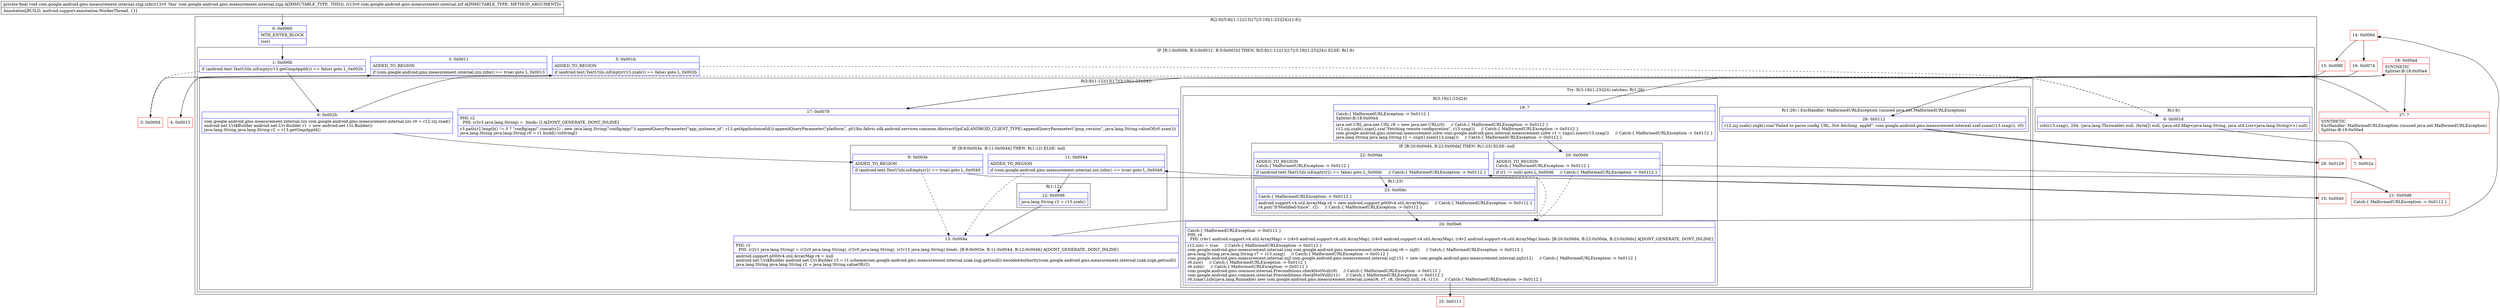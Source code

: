 digraph "CFG forcom.google.android.gms.measurement.internal.zzjg.zzb(Lcom\/google\/android\/gms\/measurement\/internal\/zzf;)V" {
subgraph cluster_Region_302778389 {
label = "R(2:0|(5:8|(1:12)|13|17|(3:19|(1:23)|24))(1:6))";
node [shape=record,color=blue];
Node_0 [shape=record,label="{0\:\ 0x0000|MTH_ENTER_BLOCK\l|zzo()\l}"];
subgraph cluster_IfRegion_1679580848 {
label = "IF [B:1:0x000b, B:3:0x0011, B:5:0x001b] THEN: R(5:8|(1:12)|13|17|(3:19|(1:23)|24)) ELSE: R(1:6)";
node [shape=record,color=blue];
Node_1 [shape=record,label="{1\:\ 0x000b|if (android.text.TextUtils.isEmpty(r13.getGmpAppId()) == false) goto L_0x002b\l}"];
Node_3 [shape=record,label="{3\:\ 0x0011|ADDED_TO_REGION\l|if (com.google.android.gms.measurement.internal.zzs.zzbx() == true) goto L_0x0013\l}"];
Node_5 [shape=record,label="{5\:\ 0x001b|ADDED_TO_REGION\l|if (android.text.TextUtils.isEmpty(r13.zzah()) == false) goto L_0x002b\l}"];
subgraph cluster_Region_978404148 {
label = "R(5:8|(1:12)|13|17|(3:19|(1:23)|24))";
node [shape=record,color=blue];
Node_8 [shape=record,label="{8\:\ 0x002b|com.google.android.gms.measurement.internal.zzs com.google.android.gms.measurement.internal.zzs r0 = r12.zzj.zzad()\landroid.net.Uri$Builder android.net.Uri.Builder r1 = new android.net.Uri.Builder()\ljava.lang.String java.lang.String r2 = r13.getGmpAppId()\l}"];
subgraph cluster_IfRegion_1057694017 {
label = "IF [B:9:0x003e, B:11:0x0044] THEN: R(1:12) ELSE: null";
node [shape=record,color=blue];
Node_9 [shape=record,label="{9\:\ 0x003e|ADDED_TO_REGION\l|if (android.text.TextUtils.isEmpty(r2) == true) goto L_0x0040\l}"];
Node_11 [shape=record,label="{11\:\ 0x0044|ADDED_TO_REGION\l|if (com.google.android.gms.measurement.internal.zzs.zzbx() == true) goto L_0x0046\l}"];
subgraph cluster_Region_849441860 {
label = "R(1:12)";
node [shape=record,color=blue];
Node_12 [shape=record,label="{12\:\ 0x0046|java.lang.String r2 = r13.zzah()\l}"];
}
}
Node_13 [shape=record,label="{13\:\ 0x004a|PHI: r2 \l  PHI: (r2v1 java.lang.String) = (r2v0 java.lang.String), (r2v0 java.lang.String), (r2v15 java.lang.String) binds: [B:9:0x003e, B:11:0x0044, B:12:0x0046] A[DONT_GENERATE, DONT_INLINE]\l|android.support.p000v4.util.ArrayMap r4 = null\landroid.net.Uri$Builder android.net.Uri.Builder r3 = r1.scheme(com.google.android.gms.measurement.internal.zzak.zzgj.get(null)).encodedAuthority(com.google.android.gms.measurement.internal.zzak.zzgk.get(null))\ljava.lang.String java.lang.String r2 = java.lang.String.valueOf(r2)\l}"];
Node_17 [shape=record,label="{17\:\ 0x0079|PHI: r2 \l  PHI: (r2v3 java.lang.String) =  binds: [] A[DONT_GENERATE, DONT_INLINE]\l|r3.path(r2.length() != 0 ? \"config\/app\/\".concat(r2) : new java.lang.String(\"config\/app\/\")).appendQueryParameter(\"app_instance_id\", r13.getAppInstanceId()).appendQueryParameter(\"platform\", p018io.fabric.sdk.android.services.common.AbstractSpiCall.ANDROID_CLIENT_TYPE).appendQueryParameter(\"gmp_version\", java.lang.String.valueOf(r0.zzao()))\ljava.lang.String java.lang.String r0 = r1.build().toString()\l}"];
subgraph cluster_TryCatchRegion_965821100 {
label = "Try: R(3:19|(1:23)|24) catches: R(1:26)";
node [shape=record,color=blue];
subgraph cluster_Region_352750195 {
label = "R(3:19|(1:23)|24)";
node [shape=record,color=blue];
Node_19 [shape=record,label="{19\:\ ?|Catch:\{ MalformedURLException \-\> 0x0112 \}\lSplitter:B:18:0x00a4\l|java.net.URL java.net.URL r8 = new java.net.URL(r0)     \/\/ Catch:\{ MalformedURLException \-\> 0x0112 \}\lr12.zzj.zzab().zzgs().zza(\"Fetching remote configuration\", r13.zzag())     \/\/ Catch:\{ MalformedURLException \-\> 0x0112 \}\lcom.google.android.gms.internal.measurement.zzbw com.google.android.gms.internal.measurement.zzbw r1 = zzgz().zzaw(r13.zzag())     \/\/ Catch:\{ MalformedURLException \-\> 0x0112 \}\ljava.lang.String java.lang.String r2 = zzgz().zzax(r13.zzag())     \/\/ Catch:\{ MalformedURLException \-\> 0x0112 \}\l}"];
subgraph cluster_IfRegion_1247535676 {
label = "IF [B:20:0x00d4, B:22:0x00da] THEN: R(1:23) ELSE: null";
node [shape=record,color=blue];
Node_20 [shape=record,label="{20\:\ 0x00d4|ADDED_TO_REGION\lCatch:\{ MalformedURLException \-\> 0x0112 \}\l|if (r1 != null) goto L_0x00d6     \/\/ Catch:\{ MalformedURLException \-\> 0x0112 \}\l}"];
Node_22 [shape=record,label="{22\:\ 0x00da|ADDED_TO_REGION\lCatch:\{ MalformedURLException \-\> 0x0112 \}\l|if (android.text.TextUtils.isEmpty(r2) == false) goto L_0x00dc     \/\/ Catch:\{ MalformedURLException \-\> 0x0112 \}\l}"];
subgraph cluster_Region_629028107 {
label = "R(1:23)";
node [shape=record,color=blue];
Node_23 [shape=record,label="{23\:\ 0x00dc|Catch:\{ MalformedURLException \-\> 0x0112 \}\l|android.support.v4.util.ArrayMap r4 = new android.support.p000v4.util.ArrayMap()     \/\/ Catch:\{ MalformedURLException \-\> 0x0112 \}\lr4.put(\"If\-Modified\-Since\", r2)     \/\/ Catch:\{ MalformedURLException \-\> 0x0112 \}\l}"];
}
}
Node_24 [shape=record,label="{24\:\ 0x00e6|Catch:\{ MalformedURLException \-\> 0x0112 \}\lPHI: r4 \l  PHI: (r4v1 android.support.v4.util.ArrayMap) = (r4v0 android.support.v4.util.ArrayMap), (r4v0 android.support.v4.util.ArrayMap), (r4v2 android.support.v4.util.ArrayMap) binds: [B:20:0x00d4, B:22:0x00da, B:23:0x00dc] A[DONT_GENERATE, DONT_INLINE]\l|r12.zztc = true     \/\/ Catch:\{ MalformedURLException \-\> 0x0112 \}\lcom.google.android.gms.measurement.internal.zzej com.google.android.gms.measurement.internal.zzej r6 = zzjf()     \/\/ Catch:\{ MalformedURLException \-\> 0x0112 \}\ljava.lang.String java.lang.String r7 = r13.zzag()     \/\/ Catch:\{ MalformedURLException \-\> 0x0112 \}\lcom.google.android.gms.measurement.internal.zzjl com.google.android.gms.measurement.internal.zzjl r11 = new com.google.android.gms.measurement.internal.zzjl(r12)     \/\/ Catch:\{ MalformedURLException \-\> 0x0112 \}\lr6.zzo()     \/\/ Catch:\{ MalformedURLException \-\> 0x0112 \}\lr6.zzbi()     \/\/ Catch:\{ MalformedURLException \-\> 0x0112 \}\lcom.google.android.gms.common.internal.Preconditions.checkNotNull(r8)     \/\/ Catch:\{ MalformedURLException \-\> 0x0112 \}\lcom.google.android.gms.common.internal.Preconditions.checkNotNull(r11)     \/\/ Catch:\{ MalformedURLException \-\> 0x0112 \}\lr6.zzaa().zzb((java.lang.Runnable) new com.google.android.gms.measurement.internal.zzen(r6, r7, r8, (byte[]) null, r4, r11))     \/\/ Catch:\{ MalformedURLException \-\> 0x0112 \}\l}"];
}
subgraph cluster_Region_750571459 {
label = "R(1:26) | ExcHandler: MalformedURLException (unused java.net.MalformedURLException)\l";
node [shape=record,color=blue];
Node_26 [shape=record,label="{26\:\ 0x0112|r12.zzj.zzab().zzgk().zza(\"Failed to parse config URL. Not fetching. appId\", com.google.android.gms.measurement.internal.zzef.zzam(r13.zzag()), r0)\l}"];
}
}
}
subgraph cluster_Region_1953316465 {
label = "R(1:6)";
node [shape=record,color=blue];
Node_6 [shape=record,label="{6\:\ 0x001d|zzb(r13.zzag(), 204, (java.lang.Throwable) null, (byte[]) null, (java.util.Map\<java.lang.String, java.util.List\<java.lang.String\>\>) null)\l}"];
}
}
}
subgraph cluster_Region_750571459 {
label = "R(1:26) | ExcHandler: MalformedURLException (unused java.net.MalformedURLException)\l";
node [shape=record,color=blue];
Node_26 [shape=record,label="{26\:\ 0x0112|r12.zzj.zzab().zzgk().zza(\"Failed to parse config URL. Not fetching. appId\", com.google.android.gms.measurement.internal.zzef.zzam(r13.zzag()), r0)\l}"];
}
Node_2 [shape=record,color=red,label="{2\:\ 0x000d}"];
Node_4 [shape=record,color=red,label="{4\:\ 0x0013}"];
Node_7 [shape=record,color=red,label="{7\:\ 0x002a}"];
Node_10 [shape=record,color=red,label="{10\:\ 0x0040}"];
Node_14 [shape=record,color=red,label="{14\:\ 0x006d}"];
Node_15 [shape=record,color=red,label="{15\:\ 0x006f}"];
Node_16 [shape=record,color=red,label="{16\:\ 0x0074}"];
Node_18 [shape=record,color=red,label="{18\:\ 0x00a4|SYNTHETIC\lSplitter:B:18:0x00a4\l}"];
Node_21 [shape=record,color=red,label="{21\:\ 0x00d6|Catch:\{ MalformedURLException \-\> 0x0112 \}\l}"];
Node_25 [shape=record,color=red,label="{25\:\ 0x0111}"];
Node_27 [shape=record,color=red,label="{27\:\ ?|SYNTHETIC\lExcHandler: MalformedURLException (unused java.net.MalformedURLException)\lSplitter:B:18:0x00a4\l}"];
Node_28 [shape=record,color=red,label="{28\:\ 0x0129}"];
MethodNode[shape=record,label="{private final void com.google.android.gms.measurement.internal.zzjg.zzb((r12v0 'this' com.google.android.gms.measurement.internal.zzjg A[IMMUTABLE_TYPE, THIS]), (r13v0 com.google.android.gms.measurement.internal.zzf A[IMMUTABLE_TYPE, METHOD_ARGUMENT]))  | Annotation[BUILD, android.support.annotation.WorkerThread, \{\}]\l}"];
MethodNode -> Node_0;
Node_0 -> Node_1;
Node_1 -> Node_2[style=dashed];
Node_1 -> Node_8;
Node_3 -> Node_4;
Node_3 -> Node_6[style=dashed];
Node_5 -> Node_6[style=dashed];
Node_5 -> Node_8;
Node_8 -> Node_9;
Node_9 -> Node_10;
Node_9 -> Node_13[style=dashed];
Node_11 -> Node_12;
Node_11 -> Node_13[style=dashed];
Node_12 -> Node_13;
Node_13 -> Node_14;
Node_17 -> Node_18;
Node_19 -> Node_20;
Node_20 -> Node_21;
Node_20 -> Node_24[style=dashed];
Node_22 -> Node_23;
Node_22 -> Node_24[style=dashed];
Node_23 -> Node_24;
Node_24 -> Node_25;
Node_26 -> Node_28;
Node_6 -> Node_7;
Node_26 -> Node_28;
Node_2 -> Node_3;
Node_4 -> Node_5;
Node_10 -> Node_11;
Node_14 -> Node_15;
Node_14 -> Node_16;
Node_15 -> Node_17;
Node_16 -> Node_17;
Node_18 -> Node_19;
Node_18 -> Node_27;
Node_21 -> Node_22;
Node_27 -> Node_26;
}

